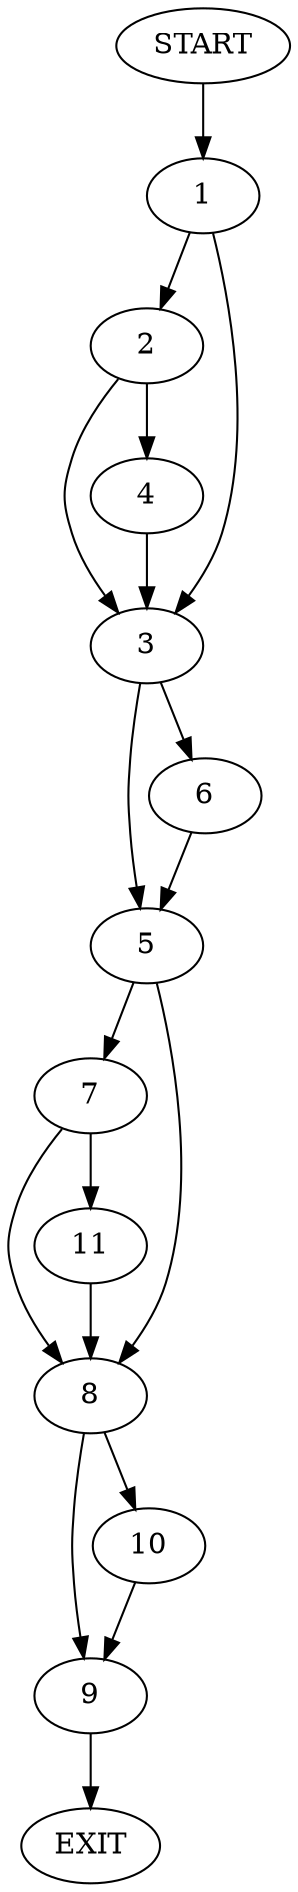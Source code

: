 digraph {
0 [label="START"]
12 [label="EXIT"]
0 -> 1
1 -> 2
1 -> 3
2 -> 3
2 -> 4
3 -> 5
3 -> 6
4 -> 3
5 -> 7
5 -> 8
6 -> 5
8 -> 9
8 -> 10
7 -> 11
7 -> 8
11 -> 8
9 -> 12
10 -> 9
}
